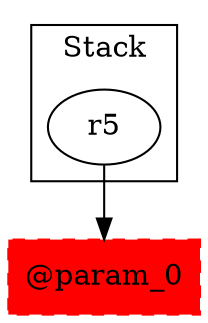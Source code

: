 digraph sample {
  rankDir="LR";
  subgraph cluster_0 {
    label="Stack"
    "r5"; 
  }
  "r5" -> { "@param_0"[shape=box]};
  "@param_0"[shape=box, style="filled,dashed"];
  "@param_0"[color="red"];
}
